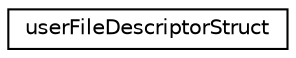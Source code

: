 digraph "Graphical Class Hierarchy"
{
 // LATEX_PDF_SIZE
  edge [fontname="Helvetica",fontsize="10",labelfontname="Helvetica",labelfontsize="10"];
  node [fontname="Helvetica",fontsize="10",shape=record];
  rankdir="LR";
  Node0 [label="userFileDescriptorStruct",height=0.2,width=0.4,color="black", fillcolor="white", style="filled",URL="$structuserFileDescriptorStruct.html",tooltip=" "];
}
